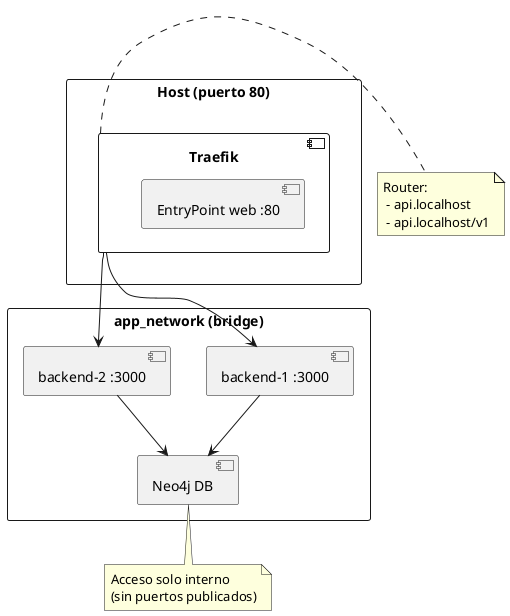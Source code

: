@startuml
!define RECTANGLE class

rectangle "Host (puerto 80)" {
  component Traefik {
    [EntryPoint web :80]
  }
}

rectangle "app_network (bridge)" {
  [backend-1 :3000]
  [backend-2 :3000]
  [Neo4j DB]
}

Traefik --> [backend-1 :3000]
Traefik --> [backend-2 :3000]
[backend-1 :3000] --> [Neo4j DB]
[backend-2 :3000] --> [Neo4j DB]

note right of Traefik
  Router:
   - api.localhost
   - api.localhost/v1
end note

note bottom of [Neo4j DB]
  Acceso solo interno
  (sin puertos publicados)
end note
@enduml
